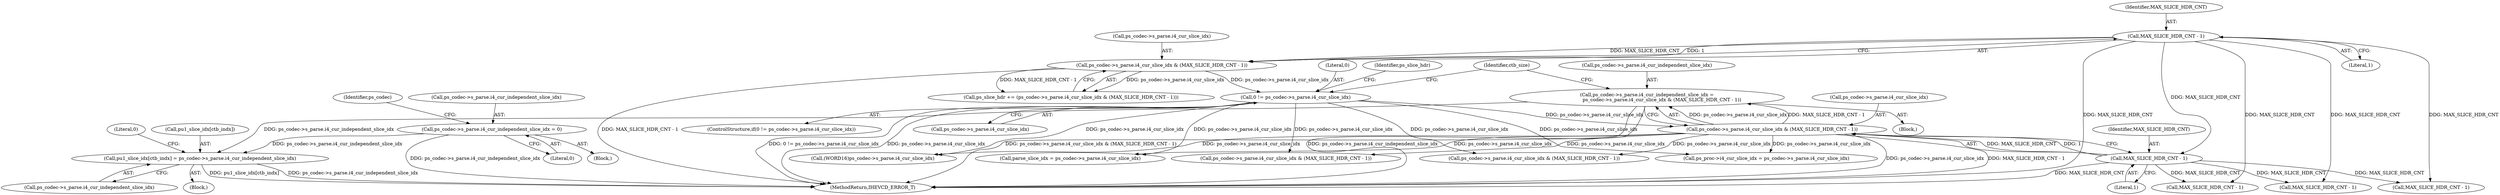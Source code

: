 digraph "0_Android_bcfc7124f6ef9f1ec128fb2e90de774a5b33d199_0@array" {
"1001670" [label="(Call,pu1_slice_idx[ctb_indx] = ps_codec->s_parse.i4_cur_independent_slice_idx)"];
"1000527" [label="(Call,ps_codec->s_parse.i4_cur_independent_slice_idx = 0)"];
"1000271" [label="(Call,ps_codec->s_parse.i4_cur_independent_slice_idx =\n                    ps_codec->s_parse.i4_cur_slice_idx & (MAX_SLICE_HDR_CNT - 1))"];
"1000277" [label="(Call,ps_codec->s_parse.i4_cur_slice_idx & (MAX_SLICE_HDR_CNT - 1))"];
"1000257" [label="(Call,0 != ps_codec->s_parse.i4_cur_slice_idx)"];
"1000237" [label="(Call,ps_codec->s_parse.i4_cur_slice_idx & (MAX_SLICE_HDR_CNT - 1))"];
"1000243" [label="(Call,MAX_SLICE_HDR_CNT - 1)"];
"1000283" [label="(Call,MAX_SLICE_HDR_CNT - 1)"];
"1005079" [label="(MethodReturn,IHEVCD_ERROR_T)"];
"1000244" [label="(Identifier,MAX_SLICE_HDR_CNT)"];
"1004718" [label="(Call,MAX_SLICE_HDR_CNT - 1)"];
"1000661" [label="(Call,MAX_SLICE_HDR_CNT - 1)"];
"1000259" [label="(Call,ps_codec->s_parse.i4_cur_slice_idx)"];
"1000272" [label="(Call,ps_codec->s_parse.i4_cur_independent_slice_idx)"];
"1000283" [label="(Call,MAX_SLICE_HDR_CNT - 1)"];
"1000237" [label="(Call,ps_codec->s_parse.i4_cur_slice_idx & (MAX_SLICE_HDR_CNT - 1))"];
"1000268" [label="(Identifier,ps_slice_hdr)"];
"1000537" [label="(Identifier,ps_codec)"];
"1000235" [label="(Call,ps_slice_hdr += (ps_codec->s_parse.i4_cur_slice_idx & (MAX_SLICE_HDR_CNT - 1)))"];
"1000588" [label="(Call,MAX_SLICE_HDR_CNT - 1)"];
"1000528" [label="(Call,ps_codec->s_parse.i4_cur_independent_slice_idx)"];
"1001670" [label="(Call,pu1_slice_idx[ctb_indx] = ps_codec->s_parse.i4_cur_independent_slice_idx)"];
"1000284" [label="(Identifier,MAX_SLICE_HDR_CNT)"];
"1000497" [label="(Block,)"];
"1000270" [label="(Block,)"];
"1000258" [label="(Literal,0)"];
"1000527" [label="(Call,ps_codec->s_parse.i4_cur_independent_slice_idx = 0)"];
"1000257" [label="(Call,0 != ps_codec->s_parse.i4_cur_slice_idx)"];
"1001681" [label="(Literal,0)"];
"1000655" [label="(Call,ps_codec->s_parse.i4_cur_slice_idx & (MAX_SLICE_HDR_CNT - 1))"];
"1001349" [label="(Call,(WORD16)ps_codec->s_parse.i4_cur_slice_idx)"];
"1004697" [label="(Call,parse_slice_idx = ps_codec->s_parse.i4_cur_slice_idx)"];
"1000287" [label="(Identifier,ctb_size)"];
"1000271" [label="(Call,ps_codec->s_parse.i4_cur_independent_slice_idx =\n                    ps_codec->s_parse.i4_cur_slice_idx & (MAX_SLICE_HDR_CNT - 1))"];
"1000238" [label="(Call,ps_codec->s_parse.i4_cur_slice_idx)"];
"1000582" [label="(Call,ps_codec->s_parse.i4_cur_slice_idx & (MAX_SLICE_HDR_CNT - 1))"];
"1001671" [label="(Call,pu1_slice_idx[ctb_indx])"];
"1001452" [label="(Call,ps_proc->i4_cur_slice_idx = ps_codec->s_parse.i4_cur_slice_idx)"];
"1000285" [label="(Literal,1)"];
"1001674" [label="(Call,ps_codec->s_parse.i4_cur_independent_slice_idx)"];
"1000278" [label="(Call,ps_codec->s_parse.i4_cur_slice_idx)"];
"1000256" [label="(ControlStructure,if(0 != ps_codec->s_parse.i4_cur_slice_idx))"];
"1000277" [label="(Call,ps_codec->s_parse.i4_cur_slice_idx & (MAX_SLICE_HDR_CNT - 1))"];
"1000245" [label="(Literal,1)"];
"1000243" [label="(Call,MAX_SLICE_HDR_CNT - 1)"];
"1000533" [label="(Literal,0)"];
"1001661" [label="(Block,)"];
"1001670" -> "1001661"  [label="AST: "];
"1001670" -> "1001674"  [label="CFG: "];
"1001671" -> "1001670"  [label="AST: "];
"1001674" -> "1001670"  [label="AST: "];
"1001681" -> "1001670"  [label="CFG: "];
"1001670" -> "1005079"  [label="DDG: ps_codec->s_parse.i4_cur_independent_slice_idx"];
"1001670" -> "1005079"  [label="DDG: pu1_slice_idx[ctb_indx]"];
"1000527" -> "1001670"  [label="DDG: ps_codec->s_parse.i4_cur_independent_slice_idx"];
"1000271" -> "1001670"  [label="DDG: ps_codec->s_parse.i4_cur_independent_slice_idx"];
"1000527" -> "1000497"  [label="AST: "];
"1000527" -> "1000533"  [label="CFG: "];
"1000528" -> "1000527"  [label="AST: "];
"1000533" -> "1000527"  [label="AST: "];
"1000537" -> "1000527"  [label="CFG: "];
"1000527" -> "1005079"  [label="DDG: ps_codec->s_parse.i4_cur_independent_slice_idx"];
"1000271" -> "1000270"  [label="AST: "];
"1000271" -> "1000277"  [label="CFG: "];
"1000272" -> "1000271"  [label="AST: "];
"1000277" -> "1000271"  [label="AST: "];
"1000287" -> "1000271"  [label="CFG: "];
"1000271" -> "1005079"  [label="DDG: ps_codec->s_parse.i4_cur_slice_idx & (MAX_SLICE_HDR_CNT - 1)"];
"1000271" -> "1005079"  [label="DDG: ps_codec->s_parse.i4_cur_independent_slice_idx"];
"1000277" -> "1000271"  [label="DDG: ps_codec->s_parse.i4_cur_slice_idx"];
"1000277" -> "1000271"  [label="DDG: MAX_SLICE_HDR_CNT - 1"];
"1000277" -> "1000283"  [label="CFG: "];
"1000278" -> "1000277"  [label="AST: "];
"1000283" -> "1000277"  [label="AST: "];
"1000277" -> "1005079"  [label="DDG: ps_codec->s_parse.i4_cur_slice_idx"];
"1000277" -> "1005079"  [label="DDG: MAX_SLICE_HDR_CNT - 1"];
"1000257" -> "1000277"  [label="DDG: ps_codec->s_parse.i4_cur_slice_idx"];
"1000283" -> "1000277"  [label="DDG: MAX_SLICE_HDR_CNT"];
"1000283" -> "1000277"  [label="DDG: 1"];
"1000277" -> "1000582"  [label="DDG: ps_codec->s_parse.i4_cur_slice_idx"];
"1000277" -> "1000655"  [label="DDG: ps_codec->s_parse.i4_cur_slice_idx"];
"1000277" -> "1001349"  [label="DDG: ps_codec->s_parse.i4_cur_slice_idx"];
"1000277" -> "1001452"  [label="DDG: ps_codec->s_parse.i4_cur_slice_idx"];
"1000277" -> "1004697"  [label="DDG: ps_codec->s_parse.i4_cur_slice_idx"];
"1000257" -> "1000256"  [label="AST: "];
"1000257" -> "1000259"  [label="CFG: "];
"1000258" -> "1000257"  [label="AST: "];
"1000259" -> "1000257"  [label="AST: "];
"1000268" -> "1000257"  [label="CFG: "];
"1000287" -> "1000257"  [label="CFG: "];
"1000257" -> "1005079"  [label="DDG: ps_codec->s_parse.i4_cur_slice_idx"];
"1000257" -> "1005079"  [label="DDG: 0 != ps_codec->s_parse.i4_cur_slice_idx"];
"1000237" -> "1000257"  [label="DDG: ps_codec->s_parse.i4_cur_slice_idx"];
"1000257" -> "1000582"  [label="DDG: ps_codec->s_parse.i4_cur_slice_idx"];
"1000257" -> "1000655"  [label="DDG: ps_codec->s_parse.i4_cur_slice_idx"];
"1000257" -> "1001349"  [label="DDG: ps_codec->s_parse.i4_cur_slice_idx"];
"1000257" -> "1001452"  [label="DDG: ps_codec->s_parse.i4_cur_slice_idx"];
"1000257" -> "1004697"  [label="DDG: ps_codec->s_parse.i4_cur_slice_idx"];
"1000237" -> "1000235"  [label="AST: "];
"1000237" -> "1000243"  [label="CFG: "];
"1000238" -> "1000237"  [label="AST: "];
"1000243" -> "1000237"  [label="AST: "];
"1000235" -> "1000237"  [label="CFG: "];
"1000237" -> "1005079"  [label="DDG: MAX_SLICE_HDR_CNT - 1"];
"1000237" -> "1000235"  [label="DDG: ps_codec->s_parse.i4_cur_slice_idx"];
"1000237" -> "1000235"  [label="DDG: MAX_SLICE_HDR_CNT - 1"];
"1000243" -> "1000237"  [label="DDG: MAX_SLICE_HDR_CNT"];
"1000243" -> "1000237"  [label="DDG: 1"];
"1000243" -> "1000245"  [label="CFG: "];
"1000244" -> "1000243"  [label="AST: "];
"1000245" -> "1000243"  [label="AST: "];
"1000243" -> "1005079"  [label="DDG: MAX_SLICE_HDR_CNT"];
"1000243" -> "1000283"  [label="DDG: MAX_SLICE_HDR_CNT"];
"1000243" -> "1000588"  [label="DDG: MAX_SLICE_HDR_CNT"];
"1000243" -> "1000661"  [label="DDG: MAX_SLICE_HDR_CNT"];
"1000243" -> "1004718"  [label="DDG: MAX_SLICE_HDR_CNT"];
"1000283" -> "1000285"  [label="CFG: "];
"1000284" -> "1000283"  [label="AST: "];
"1000285" -> "1000283"  [label="AST: "];
"1000283" -> "1005079"  [label="DDG: MAX_SLICE_HDR_CNT"];
"1000283" -> "1000588"  [label="DDG: MAX_SLICE_HDR_CNT"];
"1000283" -> "1000661"  [label="DDG: MAX_SLICE_HDR_CNT"];
"1000283" -> "1004718"  [label="DDG: MAX_SLICE_HDR_CNT"];
}
